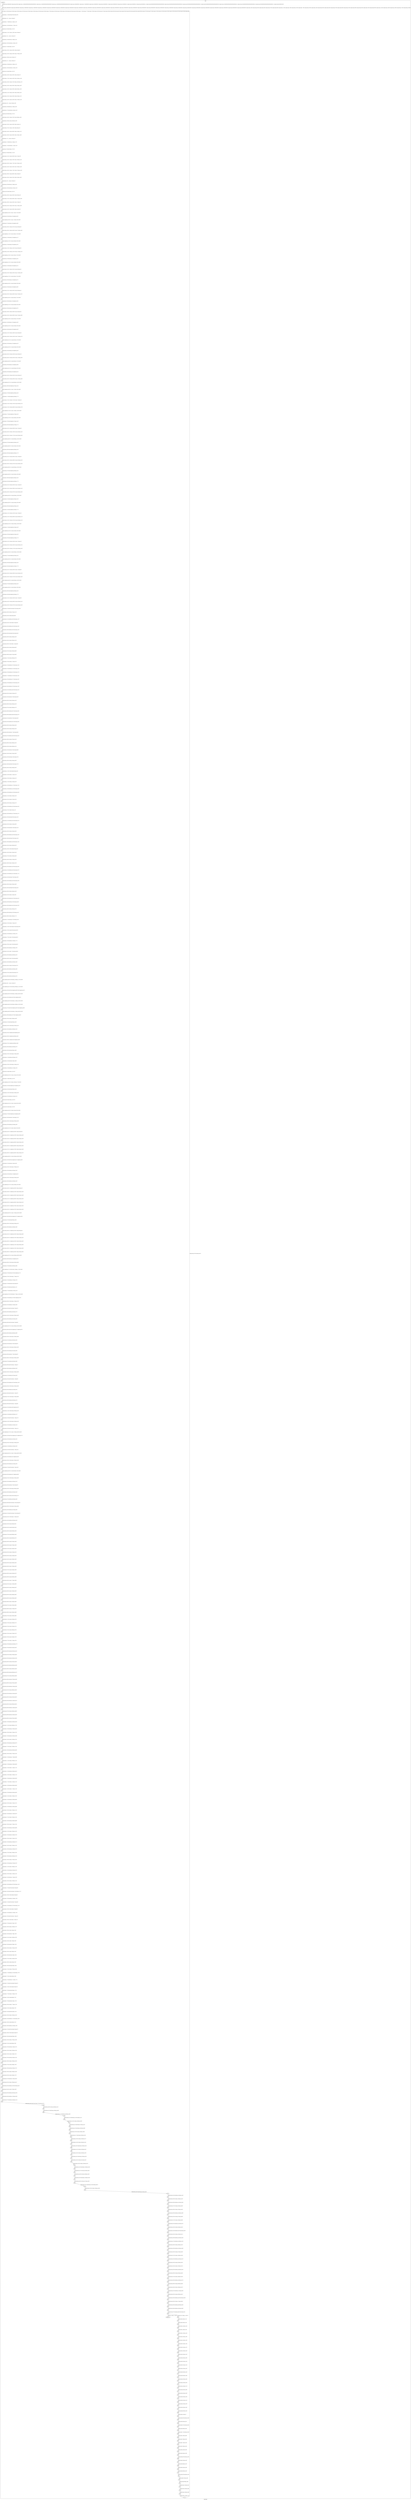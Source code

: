 digraph G {
label="Btor2XCFA";
subgraph cluster_0 {
label="main";
main_init[];
l1[];
l3[];
l4[];
l5[];
l6[];
l7[];
l8[];
l9[];
l10[];
l11[];
l12[];
l13[];
l14[];
l15[];
l16[];
l17[];
l18[];
l19[];
l20[];
l21[];
l22[];
l23[];
l24[];
l25[];
l26[];
l27[];
l28[];
l29[];
l30[];
l31[];
l32[];
l33[];
l34[];
l35[];
l36[];
l37[];
l38[];
l39[];
l40[];
l41[];
l42[];
l43[];
l44[];
l45[];
l46[];
l47[];
l48[];
l49[];
l50[];
l51[];
l52[];
l53[];
l54[];
l55[];
l56[];
l57[];
l58[];
l59[];
l60[];
l61[];
l62[];
l63[];
l64[];
l65[];
l66[];
l67[];
l68[];
l69[];
l70[];
l71[];
l72[];
l73[];
l74[];
l75[];
l76[];
l77[];
l78[];
l79[];
l80[];
l81[];
l82[];
l83[];
l84[];
l85[];
l86[];
l87[];
l88[];
l89[];
l90[];
l91[];
l92[];
l93[];
l94[];
l95[];
l96[];
l97[];
l98[];
l99[];
l100[];
l101[];
l102[];
l103[];
l104[];
l105[];
l106[];
l107[];
l108[];
l109[];
l110[];
l111[];
l112[];
l113[];
l114[];
l115[];
l116[];
l117[];
l118[];
l119[];
l120[];
l121[];
l122[];
l123[];
l124[];
l125[];
l126[];
l127[];
l128[];
l129[];
l130[];
l131[];
l132[];
l133[];
l134[];
l135[];
l136[];
l137[];
l138[];
l139[];
l140[];
l141[];
l142[];
l143[];
l144[];
l145[];
l146[];
l147[];
l148[];
l149[];
l150[];
l151[];
l152[];
l153[];
l154[];
l155[];
l156[];
l157[];
l158[];
l159[];
l160[];
l161[];
l162[];
l163[];
l164[];
l165[];
l166[];
l167[];
l168[];
l169[];
l170[];
l171[];
l172[];
l173[];
l174[];
l175[];
l176[];
l177[];
l178[];
l179[];
l180[];
l181[];
l182[];
l183[];
l184[];
l185[];
l186[];
l187[];
l188[];
l189[];
l190[];
l191[];
l192[];
l193[];
l194[];
l195[];
l196[];
l197[];
l198[];
l199[];
l200[];
l201[];
l202[];
l203[];
l204[];
l205[];
l206[];
l207[];
l208[];
l209[];
l210[];
l211[];
l212[];
l213[];
l214[];
l215[];
l216[];
l217[];
l218[];
l219[];
l220[];
l221[];
l222[];
l223[];
l224[];
l225[];
l226[];
l227[];
l228[];
l229[];
l230[];
l231[];
l232[];
l233[];
l234[];
l235[];
l236[];
l237[];
l238[];
l239[];
l240[];
l241[];
l242[];
l243[];
l244[];
l245[];
l246[];
l247[];
l248[];
l249[];
l250[];
l251[];
l252[];
l253[];
l254[];
l255[];
l256[];
l257[];
l258[];
l259[];
l260[];
l261[];
l262[];
l263[];
l264[];
l265[];
l266[];
l267[];
l268[];
l269[];
l270[];
l271[];
l272[];
l273[];
l274[];
l275[];
l276[];
l277[];
l278[];
l279[];
l280[];
l281[];
l282[];
l283[];
l284[];
l285[];
l286[];
l287[];
l288[];
l289[];
l290[];
l291[];
l292[];
l293[];
l294[];
l295[];
l296[];
l297[];
l298[];
l299[];
l300[];
l301[];
l302[];
l303[];
l304[];
l305[];
l306[];
l307[];
l308[];
l309[];
l310[];
l311[];
l312[];
l313[];
l314[];
l315[];
l316[];
l317[];
l318[];
l319[];
l320[];
l321[];
l322[];
l323[];
l324[];
l325[];
l326[];
l327[];
l328[];
l329[];
l330[];
l331[];
l332[];
l333[];
l334[];
l335[];
l336[];
l337[];
l338[];
l339[];
l340[];
l341[];
l342[];
l343[];
l344[];
l345[];
l346[];
l347[];
l348[];
l349[];
l350[];
l351[];
l352[];
l353[];
l354[];
l355[];
l356[];
l357[];
l358[];
l359[];
l360[];
l361[];
l362[];
l363[];
l364[];
l365[];
l366[];
l367[];
l368[];
l369[];
l370[];
l371[];
l372[];
l373[];
l374[];
l375[];
l376[];
l377[];
l378[];
l379[];
l380[];
l381[];
l382[];
l383[];
l384[];
l385[];
l386[];
l387[];
l388[];
l389[];
l390[];
l391[];
l392[];
l393[];
l394[];
l395[];
l396[];
l397[];
l398[];
l399[];
l400[];
l401[];
l402[];
l403[];
l404[];
l405[];
l406[];
l407[];
l408[];
l409[];
l410[];
l411[];
l412[];
l413[];
l414[];
l415[];
l416[];
l417[];
l418[];
l419[];
l420[];
l421[];
l422[];
l423[];
l424[];
l425[];
l426[];
l427[];
l428[];
l429[];
l430[];
l431[];
l432[];
l433[];
l434[];
l435[];
l436[];
l437[];
l438[];
l439[];
l440[];
l441[];
l442[];
l443[];
l444[];
l445[];
l446[];
l447[];
l448[];
l449[];
l450[];
l451[];
l452[];
l453[];
l454[];
l455[];
l456[];
l457[];
l458[];
l459[];
l460[];
l461[];
l462[];
l463[];
l464[];
l465[];
l466[];
l467[];
l468[];
l469[];
l470[];
l471[];
l472[];
l473[];
l474[];
l475[];
l476[];
l477[];
l478[];
l479[];
l480[];
l481[];
l482[];
l483[];
l484[];
l485[];
l486[];
l487[];
l488[];
l489[];
l490[];
l491[];
l492[];
l493[];
l494[];
l495[];
l496[];
l497[];
l498[];
l499[];
l500[];
l501[];
l502[];
l503[];
l504[];
l505[];
l506[];
l507[];
l508[];
l509[];
l510[];
l511[];
l512[];
l513[];
l514[];
l515[];
l516[];
l517[];
l518[];
l519[];
l520[];
l521[];
l522[];
l523[];
l524[];
l525[];
l526[];
l527[];
l528[];
l529[];
l530[];
l531[];
l532[];
l533[];
l534[];
l535[];
l536[];
l537[];
l538[];
l539[];
l540[];
l541[];
l542[];
l543[];
l544[];
l545[];
l546[];
l547[];
l548[];
l549[];
l550[];
l551[];
l552[];
l553[];
l554[];
l555[];
l556[];
l557[];
l558[];
l559[];
l560[];
l561[];
l562[];
l563[];
l564[];
l565[];
l566[];
l567[];
l568[];
l569[];
l570[];
l571[];
l572[];
l573[];
l574[];
l575[];
l576[];
l577[];
l578[];
l579[];
l580[];
l581[];
l582[];
l583[];
l584[];
l585[];
l586[];
l587[];
l588[];
l589[];
l590[];
l591[];
l592[];
l593[];
l594[];
l595[];
l596[];
l597[];
l598[];
l599[];
l600[];
l601[];
l602[];
l603[];
l604[];
l605[];
l606[];
l607[];
l608[];
l609[];
l610[];
l611[];
l612[];
l613[];
l614[];
l615[];
l616[];
l617[];
l618[];
l619[];
l620[];
l621[];
l622[];
l623[];
l624[];
l625[];
l626[];
l627[];
l628[];
l629[];
l630[];
l631[];
l632[];
l633[];
l634[];
l635[];
l636[];
l637[];
l638[];
l639[];
l640[];
l641[];
l642[];
l643[];
l644[];
l645[];
l646[];
l647[];
l648[];
l649[];
l650[];
l651[];
l652[];
l653[];
l654[];
l655[];
main_error[];
l656[];
l657[];
l658[];
l659[];
l660[];
l661[];
l662[];
l663[];
l664[];
l665[];
l666[];
l667[];
l668[];
l669[];
l670[];
l671[];
l672[];
l673[];
l674[];
l675[];
l676[];
l677[];
l678[];
l679[];
l680[];
l681[];
l682[];
l683[];
l684[];
l685[];
l686[];
l687[];
l688[];
l689[];
l690[];
l691[];
l692[];
l693[];
l694[];
l695[];
l696[];
l697[];
l698[];
l699[];
l700[];
l701[];
l702[];
l703[];
l704[];
l705[];
l706[];
l707[];
main_init -> l1 [label="[(assign const_5 #b00000000),(assign const_60 #b0),(assign const_114 #b00000000000000000000000000000001),(assign const_115 #b000000000000000000000000),(assign const_118 #b00000000000000000000000000001000),(assign const_138 #b00000001),(assign const_172 #b00000000),(assign const_218 #b00000010),(assign const_226 #b00000011),(assign const_234 #b00000100),(assign const_242 #b00000101),(assign const_250 #b00000110),(assign const_258 #b00000111),(assign const_266 #b00000000000000000000000000000000),(assign const_285 #b00000000000000000000000000000010),(assign const_295 #b00000000000000000000000000000011),(assign const_305 #b00000000000000000000000000000100),(assign const_315 #b00000000000000000000000000000101),(assign const_325 #b00000000000000000000000000000110),(assign const_335 #b00000000000000000000000000000111),(assign const_628 #b00001000)] "];
l3 -> l4 [label="[(havoc input_113),(havoc input_123),(havoc input_128),(havoc input_132),(havoc input_133),(havoc input_134),(havoc input_135),(havoc input_136),(havoc input_137),(havoc input_140),(havoc input_145),(havoc input_162),(havoc input_165),(havoc input_166),(havoc input_171),(havoc input_177),(havoc input_179),(havoc input_180),(havoc input_187),(havoc input_188),(havoc input_346),(havoc input_353),(havoc input_362),(havoc input_364),(havoc input_366),(havoc input_368),(havoc input_370),(havoc input_372),(havoc input_412),(havoc input_414),(havoc input_416),(havoc input_424),(havoc input_442),(havoc input_444),(havoc input_446)] "];
l4 -> l5 [label="[(assign binary_111 (bvand state_69 (bvnot state_109)))] "];
l5 -> l6 [label="[(assign binary_116 (++ const_115 state_6))] "];
l6 -> l7 [label="[(assign binary_117 (bvadd const_114 binary_116))] "];
l7 -> l8 [label="[(assign binary_119 (bvsrem binary_117 const_118))] "];
l8 -> l9 [label="[(assign slice_120 (extract binary_119 0 8))] "];
l9 -> l10 [label="[(assign ternary_121 (ite (= input_113 #b1) slice_120 state_6))] "];
l10 -> l11 [label="[(assign binary_124 (++ const_115 state_24))] "];
l11 -> l12 [label="[(assign binary_125 (bvadd const_114 binary_124))] "];
l12 -> l13 [label="[(assign binary_126 (bvsrem binary_125 const_118))] "];
l13 -> l14 [label="[(assign slice_127 (extract binary_126 0 8))] "];
l14 -> l15 [label="[(assign ternary_129 (ite (= input_128 #b1) state_20 state_8))] "];
l15 -> l16 [label="[(assign ternary_130 (ite (= input_123 #b1) slice_127 ternary_129))] "];
l16 -> l17 [label="[(assign binary_139 (bvxor const_138 state_12))] "];
l17 -> l18 [label="[(assign binary_141 (++ const_115 state_14))] "];
l18 -> l19 [label="[(assign binary_142 (bvadd const_114 binary_141))] "];
l19 -> l20 [label="[(assign binary_143 (bvsrem binary_142 const_118))] "];
l20 -> l21 [label="[(assign slice_144 (extract binary_143 0 8))] "];
l21 -> l22 [label="[(assign ternary_146 (ite (= input_145 #b1) state_16 state_10))] "];
l22 -> l23 [label="[(assign ternary_147 (ite (= input_140 #b1) slice_144 ternary_146))] "];
l23 -> l24 [label="[(assign ternary_148 (ite (= input_137 #b1) binary_139 ternary_147))] "];
l24 -> l25 [label="[(assign ternary_149 (ite (= input_136 #b1) state_24 ternary_148))] "];
l25 -> l26 [label="[(assign ternary_150 (ite (= input_135 #b1) state_26 ternary_149))] "];
l26 -> l27 [label="[(assign ternary_151 (ite (= input_134 #b1) state_18 ternary_150))] "];
l27 -> l28 [label="[(assign ternary_152 (ite (= input_133 #b1) state_20 ternary_151))] "];
l28 -> l29 [label="[(assign ternary_153 (ite (= input_132 #b1) slice_127 ternary_152))] "];
l29 -> l30 [label="[(assign binary_155 (++ const_115 binary_139))] "];
l30 -> l31 [label="[(assign binary_156 (bvadd const_114 binary_155))] "];
l31 -> l32 [label="[(assign binary_157 (bvsrem binary_156 const_118))] "];
l32 -> l33 [label="[(assign slice_158 (extract binary_157 0 8))] "];
l33 -> l34 [label="[(assign ternary_159 (ite (= input_137 #b1) slice_158 binary_139))] "];
l34 -> l35 [label="[(assign binary_160 (bvxor const_138 ternary_159))] "];
l35 -> l36 [label="[(assign ternary_163 (ite (= input_162 #b1) state_16 state_14))] "];
l36 -> l37 [label="[(assign ternary_167 (ite (= input_113 #b1) state_6 state_16))] "];
l37 -> l38 [label="[(assign ternary_168 (ite (= input_166 #b1) state_10 ternary_167))] "];
l38 -> l39 [label="[(assign ternary_169 (ite (= input_165 #b1) state_10 ternary_168))] "];
l39 -> l40 [label="[(assign binary_173 (++ const_115 state_18))] "];
l40 -> l41 [label="[(assign binary_174 (bvadd const_114 binary_173))] "];
l41 -> l42 [label="[(assign binary_175 (bvsrem binary_174 const_118))] "];
l42 -> l43 [label="[(assign slice_176 (extract binary_175 0 8))] "];
l43 -> l44 [label="[(assign slice_178 (extract binary_174 0 8))] "];
l44 -> l45 [label="[(assign ternary_181 (ite (= input_180 #b1) slice_127 state_18))] "];
l45 -> l46 [label="[(assign ternary_182 (ite (= input_179 #b1) slice_176 ternary_181))] "];
l46 -> l47 [label="[(assign ternary_183 (ite (= input_177 #b1) slice_178 ternary_182))] "];
l47 -> l48 [label="[(assign ternary_184 (ite (= input_134 #b1) slice_176 ternary_183))] "];
l48 -> l49 [label="[(assign ternary_185 (ite (= input_171 #b1) const_172 ternary_184))] "];
l49 -> l50 [label="[(assign ternary_189 (ite (= input_188 #b1) state_10 state_20))] "];
l50 -> l51 [label="[(assign ternary_190 (ite (= input_187 #b1) state_10 ternary_189))] "];
l51 -> l52 [label="[(assign binary_192 (++ const_115 state_22))] "];
l52 -> l53 [label="[(assign binary_193 (bvadd const_114 binary_192))] "];
l53 -> l54 [label="[(assign binary_194 (bvsrem binary_193 const_118))] "];
l54 -> l55 [label="[(assign slice_195 (extract binary_194 0 8))] "];
l55 -> l56 [label="[(assign ternary_196 (ite (= input_128 #b1) slice_195 state_22))] "];
l56 -> l57 [label="[(assign ternary_197 (ite (= input_136 #b1) const_172 ternary_196))] "];
l57 -> l58 [label="[(assign ternary_199 (ite (= input_128 #b1) slice_127 state_24))] "];
l58 -> l59 [label="[(assign ternary_200 (ite (= input_123 #b1) slice_127 ternary_199))] "];
l59 -> l60 [label="[(assign ternary_202 (ite (= input_136 #b1) state_24 state_26))] "];
l60 -> l61 [label="[(assign comparison_204 (ite (= const_172 slice_127) #b1 #b0))] "];
l61 -> l62 [label="[(assign binary_205 (bvand input_123 comparison_204))] "];
l62 -> l63 [label="[(assign comparison_206 (ite (= const_172 state_20) #b1 #b0))] "];
l63 -> l64 [label="[(assign binary_207 (bvand input_180 comparison_206))] "];
l64 -> l65 [label="[(assign ternary_208 (ite (= binary_207 #b1) const_138 state_28))] "];
l65 -> l66 [label="[(assign ternary_209 (ite (= binary_205 #b1) const_172 ternary_208))] "];
l66 -> l67 [label="[(assign comparison_211 (ite (= const_138 slice_127) #b1 #b0))] "];
l67 -> l68 [label="[(assign binary_212 (bvand input_123 comparison_211))] "];
l68 -> l69 [label="[(assign comparison_213 (ite (= const_138 state_20) #b1 #b0))] "];
l69 -> l70 [label="[(assign binary_214 (bvand input_180 comparison_213))] "];
l70 -> l71 [label="[(assign ternary_215 (ite (= binary_214 #b1) const_138 state_30))] "];
l71 -> l72 [label="[(assign ternary_216 (ite (= binary_212 #b1) const_172 ternary_215))] "];
l72 -> l73 [label="[(assign comparison_219 (ite (= const_218 slice_127) #b1 #b0))] "];
l73 -> l74 [label="[(assign binary_220 (bvand input_123 comparison_219))] "];
l74 -> l75 [label="[(assign comparison_221 (ite (= const_218 state_20) #b1 #b0))] "];
l75 -> l76 [label="[(assign binary_222 (bvand input_180 comparison_221))] "];
l76 -> l77 [label="[(assign ternary_223 (ite (= binary_222 #b1) const_138 state_32))] "];
l77 -> l78 [label="[(assign ternary_224 (ite (= binary_220 #b1) const_172 ternary_223))] "];
l78 -> l79 [label="[(assign comparison_227 (ite (= const_226 slice_127) #b1 #b0))] "];
l79 -> l80 [label="[(assign binary_228 (bvand input_123 comparison_227))] "];
l80 -> l81 [label="[(assign comparison_229 (ite (= const_226 state_20) #b1 #b0))] "];
l81 -> l82 [label="[(assign binary_230 (bvand input_180 comparison_229))] "];
l82 -> l83 [label="[(assign ternary_231 (ite (= binary_230 #b1) const_138 state_34))] "];
l83 -> l84 [label="[(assign ternary_232 (ite (= binary_228 #b1) const_172 ternary_231))] "];
l84 -> l85 [label="[(assign comparison_235 (ite (= const_234 slice_127) #b1 #b0))] "];
l85 -> l86 [label="[(assign binary_236 (bvand input_123 comparison_235))] "];
l86 -> l87 [label="[(assign comparison_237 (ite (= const_234 state_20) #b1 #b0))] "];
l87 -> l88 [label="[(assign binary_238 (bvand input_180 comparison_237))] "];
l88 -> l89 [label="[(assign ternary_239 (ite (= binary_238 #b1) const_138 state_36))] "];
l89 -> l90 [label="[(assign ternary_240 (ite (= binary_236 #b1) const_172 ternary_239))] "];
l90 -> l91 [label="[(assign comparison_243 (ite (= const_242 slice_127) #b1 #b0))] "];
l91 -> l92 [label="[(assign binary_244 (bvand input_123 comparison_243))] "];
l92 -> l93 [label="[(assign comparison_245 (ite (= const_242 state_20) #b1 #b0))] "];
l93 -> l94 [label="[(assign binary_246 (bvand input_180 comparison_245))] "];
l94 -> l95 [label="[(assign ternary_247 (ite (= binary_246 #b1) const_138 state_38))] "];
l95 -> l96 [label="[(assign ternary_248 (ite (= binary_244 #b1) const_172 ternary_247))] "];
l96 -> l97 [label="[(assign comparison_251 (ite (= const_250 slice_127) #b1 #b0))] "];
l97 -> l98 [label="[(assign binary_252 (bvand input_123 comparison_251))] "];
l98 -> l99 [label="[(assign comparison_253 (ite (= const_250 state_20) #b1 #b0))] "];
l99 -> l100 [label="[(assign binary_254 (bvand input_180 comparison_253))] "];
l100 -> l101 [label="[(assign ternary_255 (ite (= binary_254 #b1) const_138 state_40))] "];
l101 -> l102 [label="[(assign ternary_256 (ite (= binary_252 #b1) const_172 ternary_255))] "];
l102 -> l103 [label="[(assign comparison_259 (ite (= const_258 slice_127) #b1 #b0))] "];
l103 -> l104 [label="[(assign binary_260 (bvand input_123 comparison_259))] "];
l104 -> l105 [label="[(assign comparison_261 (ite (= const_258 state_20) #b1 #b0))] "];
l105 -> l106 [label="[(assign binary_262 (bvand input_180 comparison_261))] "];
l106 -> l107 [label="[(assign ternary_263 (ite (= binary_262 #b1) const_138 state_42))] "];
l107 -> l108 [label="[(assign ternary_264 (ite (= binary_260 #b1) const_172 ternary_263))] "];
l108 -> l109 [label="[(assign comparison_267 (ite (= const_266 binary_126) #b1 #b0))] "];
l109 -> l110 [label="[(assign binary_268 (bvand comparison_267 input_132))] "];
l110 -> l111 [label="[(assign comparison_269 (ite (= const_172 state_18) #b1 #b0))] "];
l111 -> l112 [label="[(assign binary_270 (bvand comparison_269 input_134))] "];
l112 -> l113 [label="[(assign binary_271 (bvand comparison_269 input_177))] "];
l113 -> l114 [label="[(assign ternary_272 (ite (= binary_271 #b1) const_172 state_44))] "];
l114 -> l115 [label="[(assign ternary_273 (ite (= binary_270 #b1) const_138 ternary_272))] "];
l115 -> l116 [label="[(assign ternary_274 (ite (= binary_268 #b1) const_138 ternary_273))] "];
l116 -> l117 [label="[(assign comparison_276 (ite (= const_114 binary_126) #b1 #b0))] "];
l117 -> l118 [label="[(assign binary_277 (bvand comparison_276 input_132))] "];
l118 -> l119 [label="[(assign comparison_278 (ite (= const_138 state_18) #b1 #b0))] "];
l119 -> l120 [label="[(assign binary_279 (bvand comparison_278 input_134))] "];
l120 -> l121 [label="[(assign binary_280 (bvand comparison_278 input_177))] "];
l121 -> l122 [label="[(assign ternary_281 (ite (= binary_280 #b1) const_172 state_46))] "];
l122 -> l123 [label="[(assign ternary_282 (ite (= binary_279 #b1) const_138 ternary_281))] "];
l123 -> l124 [label="[(assign ternary_283 (ite (= binary_277 #b1) const_138 ternary_282))] "];
l124 -> l125 [label="[(assign comparison_286 (ite (= const_285 binary_126) #b1 #b0))] "];
l125 -> l126 [label="[(assign binary_287 (bvand comparison_286 input_132))] "];
l126 -> l127 [label="[(assign comparison_288 (ite (= const_218 state_18) #b1 #b0))] "];
l127 -> l128 [label="[(assign binary_289 (bvand comparison_288 input_134))] "];
l128 -> l129 [label="[(assign binary_290 (bvand comparison_288 input_177))] "];
l129 -> l130 [label="[(assign ternary_291 (ite (= binary_290 #b1) const_172 state_48))] "];
l130 -> l131 [label="[(assign ternary_292 (ite (= binary_289 #b1) const_138 ternary_291))] "];
l131 -> l132 [label="[(assign ternary_293 (ite (= binary_287 #b1) const_138 ternary_292))] "];
l132 -> l133 [label="[(assign comparison_296 (ite (= const_295 binary_126) #b1 #b0))] "];
l133 -> l134 [label="[(assign binary_297 (bvand comparison_296 input_132))] "];
l134 -> l135 [label="[(assign comparison_298 (ite (= const_226 state_18) #b1 #b0))] "];
l135 -> l136 [label="[(assign binary_299 (bvand comparison_298 input_134))] "];
l136 -> l137 [label="[(assign binary_300 (bvand comparison_298 input_177))] "];
l137 -> l138 [label="[(assign ternary_301 (ite (= binary_300 #b1) const_172 state_50))] "];
l138 -> l139 [label="[(assign ternary_302 (ite (= binary_299 #b1) const_138 ternary_301))] "];
l139 -> l140 [label="[(assign ternary_303 (ite (= binary_297 #b1) const_138 ternary_302))] "];
l140 -> l141 [label="[(assign comparison_306 (ite (= const_305 binary_126) #b1 #b0))] "];
l141 -> l142 [label="[(assign binary_307 (bvand comparison_306 input_132))] "];
l142 -> l143 [label="[(assign comparison_308 (ite (= const_234 state_18) #b1 #b0))] "];
l143 -> l144 [label="[(assign binary_309 (bvand comparison_308 input_134))] "];
l144 -> l145 [label="[(assign binary_310 (bvand comparison_308 input_177))] "];
l145 -> l146 [label="[(assign ternary_311 (ite (= binary_310 #b1) const_172 state_52))] "];
l146 -> l147 [label="[(assign ternary_312 (ite (= binary_309 #b1) const_138 ternary_311))] "];
l147 -> l148 [label="[(assign ternary_313 (ite (= binary_307 #b1) const_138 ternary_312))] "];
l148 -> l149 [label="[(assign comparison_316 (ite (= const_315 binary_126) #b1 #b0))] "];
l149 -> l150 [label="[(assign binary_317 (bvand comparison_316 input_132))] "];
l150 -> l151 [label="[(assign comparison_318 (ite (= const_242 state_18) #b1 #b0))] "];
l151 -> l152 [label="[(assign binary_319 (bvand comparison_318 input_134))] "];
l152 -> l153 [label="[(assign binary_320 (bvand comparison_318 input_177))] "];
l153 -> l154 [label="[(assign ternary_321 (ite (= binary_320 #b1) const_172 state_54))] "];
l154 -> l155 [label="[(assign ternary_322 (ite (= binary_319 #b1) const_138 ternary_321))] "];
l155 -> l156 [label="[(assign ternary_323 (ite (= binary_317 #b1) const_138 ternary_322))] "];
l156 -> l157 [label="[(assign comparison_326 (ite (= const_325 binary_126) #b1 #b0))] "];
l157 -> l158 [label="[(assign binary_327 (bvand comparison_326 input_132))] "];
l158 -> l159 [label="[(assign comparison_328 (ite (= const_250 state_18) #b1 #b0))] "];
l159 -> l160 [label="[(assign binary_329 (bvand comparison_328 input_134))] "];
l160 -> l161 [label="[(assign binary_330 (bvand comparison_328 input_177))] "];
l161 -> l162 [label="[(assign ternary_331 (ite (= binary_330 #b1) const_172 state_56))] "];
l162 -> l163 [label="[(assign ternary_332 (ite (= binary_329 #b1) const_138 ternary_331))] "];
l163 -> l164 [label="[(assign ternary_333 (ite (= binary_327 #b1) const_138 ternary_332))] "];
l164 -> l165 [label="[(assign comparison_336 (ite (= const_335 binary_126) #b1 #b0))] "];
l165 -> l166 [label="[(assign binary_337 (bvand comparison_336 input_132))] "];
l166 -> l167 [label="[(assign comparison_338 (ite (= const_258 state_18) #b1 #b0))] "];
l167 -> l168 [label="[(assign binary_339 (bvand comparison_338 input_134))] "];
l168 -> l169 [label="[(assign binary_340 (bvand comparison_338 input_177))] "];
l169 -> l170 [label="[(assign ternary_341 (ite (= binary_340 #b1) const_172 state_58))] "];
l170 -> l171 [label="[(assign ternary_342 (ite (= binary_339 #b1) const_138 ternary_341))] "];
l171 -> l172 [label="[(assign ternary_343 (ite (= binary_337 #b1) const_138 ternary_342))] "];
l172 -> l173 [label="[(assign binary_347 (bvand (bvnot state_63) (bvnot input_346)))] "];
l173 -> l174 [label="[(assign binary_348 (bvor binary_347 input_113))] "];
l174 -> l175 [label="[(assign binary_350 (bvor state_65 input_346))] "];
l175 -> l176 [label="[(assign binary_351 (bvand binary_350 (bvnot input_113)))] "];
l176 -> l177 [label="[(assign binary_354 (bvor (bvnot state_67) input_353))] "];
l177 -> l178 [label="[(assign binary_355 (bvand binary_354 (bvnot input_128)))] "];
l178 -> l179 [label="[(assign binary_356 (bvand binary_355 (bvnot input_123)))] "];
l179 -> l180 [label="[(assign binary_358 (bvand state_69 (bvnot input_353)))] "];
l180 -> l181 [label="[(assign binary_359 (bvor binary_358 input_128))] "];
l181 -> l182 [label="[(assign binary_360 (bvor binary_359 input_123))] "];
l182 -> l183 [label="[(assign binary_363 (bvor (bvnot state_71) input_362))] "];
l183 -> l184 [label="[(assign binary_365 (bvor binary_363 input_364))] "];
l184 -> l185 [label="[(assign binary_367 (bvor binary_365 input_366))] "];
l185 -> l186 [label="[(assign binary_369 (bvor binary_367 input_368))] "];
l186 -> l187 [label="[(assign binary_371 (bvor binary_369 input_370))] "];
l187 -> l188 [label="[(assign binary_373 (bvor binary_371 input_372))] "];
l188 -> l189 [label="[(assign binary_374 (bvand binary_373 (bvnot input_145)))] "];
l189 -> l190 [label="[(assign binary_375 (bvand binary_374 (bvnot input_140)))] "];
l190 -> l191 [label="[(assign binary_376 (bvand binary_375 (bvnot input_137)))] "];
l191 -> l192 [label="[(assign binary_377 (bvand binary_376 (bvnot input_136)))] "];
l192 -> l193 [label="[(assign binary_378 (bvand binary_377 (bvnot input_135)))] "];
l193 -> l194 [label="[(assign binary_379 (bvand binary_378 (bvnot input_134)))] "];
l194 -> l195 [label="[(assign binary_380 (bvand binary_379 (bvnot input_133)))] "];
l195 -> l196 [label="[(assign binary_381 (bvand binary_380 (bvnot input_132)))] "];
l196 -> l197 [label="[(assign binary_382 (bvor binary_381 input_187))] "];
l197 -> l198 [label="[(assign binary_384 (bvand state_73 (bvnot input_362)))] "];
l198 -> l199 [label="[(assign binary_385 (bvor binary_384 input_145))] "];
l199 -> l200 [label="[(assign binary_386 (bvor binary_385 input_140))] "];
l200 -> l201 [label="[(assign binary_387 (bvor binary_386 input_137))] "];
l201 -> l202 [label="[(assign binary_388 (bvand binary_387 (bvnot input_188)))] "];
l202 -> l203 [label="[(assign binary_389 (bvand binary_388 (bvnot input_187)))] "];
l203 -> l204 [label="[(assign binary_391 (bvand state_75 (bvnot input_364)))] "];
l204 -> l205 [label="[(assign binary_392 (bvand binary_391 (bvnot input_166)))] "];
l205 -> l206 [label="[(assign binary_393 (bvor binary_392 input_136))] "];
l206 -> l207 [label="[(assign binary_394 (bvor binary_393 input_135))] "];
l207 -> l208 [label="[(assign binary_396 (bvand state_77 (bvnot input_366)))] "];
l208 -> l209 [label="[(assign binary_397 (bvand binary_396 (bvnot input_165)))] "];
l209 -> l210 [label="[(assign binary_398 (bvor binary_397 input_134))] "];
l210 -> l211 [label="[(assign binary_399 (bvor binary_398 input_133))] "];
l211 -> l212 [label="[(assign binary_400 (bvor binary_399 input_132))] "];
l212 -> l213 [label="[(assign binary_402 (bvand state_79 (bvnot input_368)))] "];
l213 -> l214 [label="[(assign binary_403 (bvor binary_402 input_188))] "];
l214 -> l215 [label="[(assign binary_405 (bvand state_81 (bvnot input_370)))] "];
l215 -> l216 [label="[(assign binary_406 (bvor binary_405 input_166))] "];
l216 -> l217 [label="[(assign binary_408 (bvand state_83 (bvnot input_372)))] "];
l217 -> l218 [label="[(assign binary_409 (bvor binary_408 input_165))] "];
l218 -> l219 [label="[(assign binary_411 (bvor (bvnot state_85) input_162))] "];
l219 -> l220 [label="[(assign binary_413 (bvor binary_411 input_412))] "];
l220 -> l221 [label="[(assign binary_415 (bvor binary_413 input_414))] "];
l221 -> l222 [label="[(assign binary_417 (bvor binary_415 input_416))] "];
l222 -> l223 [label="[(assign binary_418 (bvand binary_417 (bvnot input_113)))] "];
l223 -> l224 [label="[(assign binary_419 (bvand binary_418 (bvnot input_166)))] "];
l224 -> l225 [label="[(assign binary_420 (bvand binary_419 (bvnot input_165)))] "];
l225 -> l226 [label="[(assign binary_421 (bvor binary_420 input_145))] "];
l226 -> l227 [label="[(assign binary_422 (bvor binary_421 input_140))] "];
l227 -> l228 [label="[(assign binary_423 (bvor binary_422 input_137))] "];
l228 -> l229 [label="[(assign binary_425 (bvand binary_423 (bvnot input_424)))] "];
l229 -> l230 [label="[(assign binary_427 (bvor state_87 input_113))] "];
l230 -> l231 [label="[(assign binary_428 (bvand binary_427 (bvnot input_137)))] "];
l231 -> l232 [label="[(assign binary_430 (bvand state_89 (bvnot input_162)))] "];
l232 -> l233 [label="[(assign binary_431 (bvand binary_430 (bvnot input_412)))] "];
l233 -> l234 [label="[(assign binary_432 (bvor binary_431 input_166))] "];
l234 -> l235 [label="[(assign binary_434 (bvand state_91 (bvnot input_414)))] "];
l235 -> l236 [label="[(assign binary_435 (bvor binary_434 input_165))] "];
l236 -> l237 [label="[(assign binary_436 (bvand binary_435 (bvnot input_145)))] "];
l237 -> l238 [label="[(assign binary_438 (bvand state_93 (bvnot input_416)))] "];
l238 -> l239 [label="[(assign binary_439 (bvand binary_438 (bvnot input_140)))] "];
l239 -> l240 [label="[(assign binary_440 (bvor binary_439 input_424))] "];
l240 -> l241 [label="[(assign binary_443 (bvor (bvnot state_95) input_442))] "];
l241 -> l242 [label="[(assign binary_445 (bvor binary_443 input_444))] "];
l242 -> l243 [label="[(assign binary_447 (bvor binary_445 input_446))] "];
l243 -> l244 [label="[(assign binary_448 (bvor binary_447 input_135))] "];
l244 -> l245 [label="[(assign binary_449 (bvor binary_448 input_133))] "];
l245 -> l246 [label="[(assign binary_450 (bvand binary_449 (bvnot input_188)))] "];
l246 -> l247 [label="[(assign binary_451 (bvand binary_450 (bvnot input_187)))] "];
l247 -> l248 [label="[(assign binary_452 (bvand binary_451 (bvnot input_171)))] "];
l248 -> l249 [label="[(assign binary_454 (bvand state_97 (bvnot input_180)))] "];
l249 -> l250 [label="[(assign binary_455 (bvand binary_454 (bvnot input_128)))] "];
l250 -> l251 [label="[(assign binary_456 (bvor binary_455 input_188))] "];
l251 -> l252 [label="[(assign binary_458 (bvand state_99 (bvnot input_444)))] "];
l252 -> l253 [label="[(assign binary_459 (bvor binary_458 input_128))] "];
l253 -> l254 [label="[(assign binary_461 (bvor state_101 input_180))] "];
l254 -> l255 [label="[(assign binary_462 (bvand binary_461 (bvnot input_442)))] "];
l255 -> l256 [label="[(assign binary_464 (bvand state_103 (bvnot input_446)))] "];
l256 -> l257 [label="[(assign binary_465 (bvand binary_464 (bvnot input_133)))] "];
l257 -> l258 [label="[(assign binary_466 (bvor binary_465 input_187))] "];
l258 -> l259 [label="[(assign binary_468 (bvand state_105 (bvnot input_132)))] "];
l259 -> l260 [label="[(assign binary_469 (bvor binary_468 input_171))] "];
l260 -> l261 [label="[(assign binary_471 (bvand state_107 (bvnot input_135)))] "];
l261 -> l262 [label="[(assign binary_472 (bvor binary_471 input_132))] "];
l262 -> l263 [label="[(assign binary_474 (bvor (bvnot state_63) (bvnot input_346)))] "];
l263 -> l264 [label="[(assign binary_475 (bvor state_69 (bvnot input_353)))] "];
l264 -> l265 [label="[(assign binary_476 (bvand binary_474 binary_475))] "];
l265 -> l266 [label="[(assign binary_477 (bvor state_73 (bvnot input_362)))] "];
l266 -> l267 [label="[(assign binary_478 (bvand binary_476 binary_477))] "];
l267 -> l268 [label="[(assign binary_479 (bvor state_75 (bvnot input_364)))] "];
l268 -> l269 [label="[(assign binary_480 (bvand binary_478 binary_479))] "];
l269 -> l270 [label="[(assign binary_481 (bvor state_77 (bvnot input_366)))] "];
l270 -> l271 [label="[(assign binary_482 (bvand binary_480 binary_481))] "];
l271 -> l272 [label="[(assign binary_483 (bvor state_79 (bvnot input_368)))] "];
l272 -> l273 [label="[(assign binary_484 (bvand binary_482 binary_483))] "];
l273 -> l274 [label="[(assign binary_485 (bvor state_81 (bvnot input_370)))] "];
l274 -> l275 [label="[(assign binary_486 (bvand binary_484 binary_485))] "];
l275 -> l276 [label="[(assign binary_487 (bvor state_83 (bvnot input_372)))] "];
l276 -> l277 [label="[(assign binary_488 (bvand binary_486 binary_487))] "];
l277 -> l278 [label="[(assign comparison_489 (ite (bvule binary_155 binary_141) #b1 #b0))] "];
l278 -> l279 [label="[(assign binary_490 (++ const_115 state_16))] "];
l279 -> l280 [label="[(assign comparison_491 (ite (bvule binary_490 binary_141) #b1 #b0))] "];
l280 -> l281 [label="[(assign binary_492 (bvand (bvnot comparison_489) (bvnot comparison_491)))] "];
l281 -> l282 [label="[(assign comparison_493 (ite (bvule binary_155 binary_490) #b1 #b0))] "];
l282 -> l283 [label="[(assign binary_494 (bvand binary_492 (bvnot comparison_493)))] "];
l283 -> l284 [label="[(assign comparison_495 (ite (bvule binary_141 binary_155) #b1 #b0))] "];
l284 -> l285 [label="[(assign comparison_496 (ite (bvule binary_490 binary_155) #b1 #b0))] "];
l285 -> l286 [label="[(assign binary_497 (bvand (bvnot comparison_495) (bvnot comparison_496)))] "];
l286 -> l287 [label="[(assign comparison_498 (ite (bvule binary_141 binary_490) #b1 #b0))] "];
l287 -> l288 [label="[(assign binary_499 (bvand binary_497 (bvnot comparison_498)))] "];
l288 -> l289 [label="[(assign binary_500 (bvor binary_494 binary_499))] "];
l289 -> l290 [label="[(assign binary_501 (bvand state_89 binary_500))] "];
l290 -> l291 [label="[(assign binary_502 (bvor (bvnot input_162) binary_501))] "];
l291 -> l292 [label="[(assign binary_503 (bvand binary_488 binary_502))] "];
l292 -> l293 [label="[(assign binary_504 (bvor comparison_489 comparison_491))] "];
l293 -> l294 [label="[(assign binary_505 (bvor comparison_493 binary_504))] "];
l294 -> l295 [label="[(assign binary_506 (bvor comparison_495 comparison_496))] "];
l295 -> l296 [label="[(assign binary_507 (bvor comparison_498 binary_506))] "];
l296 -> l297 [label="[(assign binary_508 (bvand binary_505 binary_507))] "];
l297 -> l298 [label="[(assign binary_509 (bvand state_89 binary_508))] "];
l298 -> l299 [label="[(assign binary_510 (bvor (bvnot input_412) binary_509))] "];
l299 -> l300 [label="[(assign binary_511 (bvand binary_503 binary_510))] "];
l300 -> l301 [label="[(assign binary_512 (bvand state_91 binary_508))] "];
l301 -> l302 [label="[(assign binary_513 (bvor (bvnot input_414) binary_512))] "];
l302 -> l303 [label="[(assign binary_514 (bvand binary_511 binary_513))] "];
l303 -> l304 [label="[(assign slice_515 (extract binary_143 8 32))] "];
l304 -> l305 [label="[(assign comparison_516 (ite (= const_115 slice_515) #b1 #b0))] "];
l305 -> l306 [label="[(assign slice_517 (extract binary_143 0 8))] "];
l306 -> l307 [label="[(assign comparison_518 (ite (= binary_139 slice_517) #b1 #b0))] "];
l307 -> l308 [label="[(assign binary_519 (bvand comparison_516 comparison_518))] "];
l308 -> l309 [label="[(assign binary_520 (bvand state_93 binary_519))] "];
l309 -> l310 [label="[(assign binary_521 (bvor (bvnot input_416) binary_520))] "];
l310 -> l311 [label="[(assign binary_522 (bvand binary_514 binary_521))] "];
l311 -> l312 [label="[(assign slice_523 (extract binary_126 8 32))] "];
l312 -> l313 [label="[(assign comparison_524 (ite (= const_115 slice_523) #b1 #b0))] "];
l313 -> l314 [label="[(assign slice_525 (extract binary_126 0 8))] "];
l314 -> l315 [label="[(assign comparison_526 (ite (= state_20 slice_525) #b1 #b0))] "];
l315 -> l316 [label="[(assign binary_527 (bvand comparison_524 comparison_526))] "];
l316 -> l317 [label="[(assign binary_528 (bvand state_97 (bvnot binary_527)))] "];
l317 -> l318 [label="[(assign binary_529 (bvor (bvnot input_180) binary_528))] "];
l318 -> l319 [label="[(assign binary_530 (bvand binary_522 binary_529))] "];
l319 -> l320 [label="[(assign comparison_531 (ite (= state_18 state_20) #b1 #b0))] "];
l320 -> l321 [label="[(assign ternary_532 (ite (= comparison_328 #b1) state_56 state_58))] "];
l321 -> l322 [label="[(assign ternary_533 (ite (= comparison_318 #b1) state_54 ternary_532))] "];
l322 -> l323 [label="[(assign ternary_534 (ite (= comparison_308 #b1) state_52 ternary_533))] "];
l323 -> l324 [label="[(assign ternary_535 (ite (= comparison_298 #b1) state_50 ternary_534))] "];
l324 -> l325 [label="[(assign ternary_536 (ite (= comparison_288 #b1) state_48 ternary_535))] "];
l325 -> l326 [label="[(assign ternary_537 (ite (= comparison_278 #b1) state_46 ternary_536))] "];
l326 -> l327 [label="[(assign ternary_538 (ite (= comparison_269 #b1) state_44 ternary_537))] "];
l327 -> l328 [label="[(assign comparison_539 (ite (= const_138 ternary_538) #b1 #b0))] "];
l328 -> l329 [label="[(assign binary_540 (bvand (bvnot comparison_531) comparison_539))] "];
l329 -> l330 [label="[(assign binary_541 (bvand state_101 binary_540))] "];
l330 -> l331 [label="[(assign binary_542 (bvor (bvnot input_179) binary_541))] "];
l331 -> l332 [label="[(assign binary_543 (bvand binary_530 binary_542))] "];
l332 -> l333 [label="[(assign binary_544 (bvand state_101 comparison_531))] "];
l333 -> l334 [label="[(assign binary_545 (bvor (bvnot input_442) binary_544))] "];
l334 -> l335 [label="[(assign binary_546 (bvand binary_543 binary_545))] "];
l335 -> l336 [label="[(assign comparison_547 (ite (= const_218 state_22) #b1 #b0))] "];
l336 -> l337 [label="[(assign ternary_548 (ite (= comparison_326 #b1) state_40 state_42))] "];
l337 -> l338 [label="[(assign ternary_549 (ite (= comparison_316 #b1) state_38 ternary_548))] "];
l338 -> l339 [label="[(assign ternary_550 (ite (= comparison_306 #b1) state_36 ternary_549))] "];
l339 -> l340 [label="[(assign ternary_551 (ite (= comparison_296 #b1) state_34 ternary_550))] "];
l340 -> l341 [label="[(assign ternary_552 (ite (= comparison_286 #b1) state_32 ternary_551))] "];
l341 -> l342 [label="[(assign ternary_553 (ite (= comparison_276 #b1) state_30 ternary_552))] "];
l342 -> l343 [label="[(assign ternary_554 (ite (= comparison_267 #b1) state_28 ternary_553))] "];
l343 -> l344 [label="[(assign comparison_555 (ite (= const_172 ternary_554) #b1 #b0))] "];
l344 -> l345 [label="[(assign binary_556 (bvand (bvnot comparison_547) comparison_555))] "];
l345 -> l346 [label="[(assign binary_557 (bvand state_99 binary_556))] "];
l346 -> l347 [label="[(assign binary_558 (bvor (bvnot input_444) binary_557))] "];
l347 -> l348 [label="[(assign binary_559 (bvand binary_546 binary_558))] "];
l348 -> l349 [label="[(assign ternary_560 (ite (= comparison_253 #b1) state_56 state_58))] "];
l349 -> l350 [label="[(assign ternary_561 (ite (= comparison_245 #b1) state_54 ternary_560))] "];
l350 -> l351 [label="[(assign ternary_562 (ite (= comparison_237 #b1) state_52 ternary_561))] "];
l351 -> l352 [label="[(assign ternary_563 (ite (= comparison_229 #b1) state_50 ternary_562))] "];
l352 -> l353 [label="[(assign ternary_564 (ite (= comparison_221 #b1) state_48 ternary_563))] "];
l353 -> l354 [label="[(assign ternary_565 (ite (= comparison_213 #b1) state_46 ternary_564))] "];
l354 -> l355 [label="[(assign ternary_566 (ite (= comparison_206 #b1) state_44 ternary_565))] "];
l355 -> l356 [label="[(assign comparison_567 (ite (= const_138 ternary_566) #b1 #b0))] "];
l356 -> l357 [label="[(assign binary_568 (bvand state_103 comparison_567))] "];
l357 -> l358 [label="[(assign binary_569 (bvor (bvnot input_446) binary_568))] "];
l358 -> l359 [label="[(assign binary_570 (bvand binary_559 binary_569))] "];
l359 -> l360 [label="[(assign comparison_571 (ite (bvule const_118 binary_173) #b1 #b0))] "];
l360 -> l361 [label="[(assign binary_572 (bvand state_105 (bvnot comparison_571)))] "];
l361 -> l362 [label="[(assign binary_573 (bvor (bvnot input_177) binary_572))] "];
l362 -> l363 [label="[(assign binary_574 (bvand binary_570 binary_573))] "];
l363 -> l364 [label="[(assign binary_575 (bvand state_65 (bvnot state_85)))] "];
l364 -> l365 [label="[(assign binary_576 (bvadd const_305 binary_141))] "];
l365 -> l366 [label="[(assign binary_577 (bvsrem binary_576 const_118))] "];
l366 -> l367 [label="[(assign comparison_578 (ite (bvule binary_577 binary_155) #b1 #b0))] "];
l367 -> l368 [label="[(assign binary_579 (bvand binary_575 (bvnot comparison_578)))] "];
l368 -> l369 [label="[(assign binary_580 (bvor (bvnot input_113) binary_579))] "];
l369 -> l370 [label="[(assign binary_581 (bvand binary_574 binary_580))] "];
l370 -> l371 [label="[(assign binary_582 (bvand (bvnot state_67) state_97))] "];
l371 -> l372 [label="[(assign binary_583 (bvand binary_582 binary_527))] "];
l372 -> l373 [label="[(assign binary_584 (bvor (bvnot input_128) binary_583))] "];
l373 -> l374 [label="[(assign binary_585 (bvand binary_581 binary_584))] "];
l374 -> l375 [label="[(assign binary_586 (bvand (bvnot state_67) state_99))] "];
l375 -> l376 [label="[(assign comparison_587 (ite (= const_138 ternary_554) #b1 #b0))] "];
l376 -> l377 [label="[(assign binary_588 (bvand (bvnot comparison_547) comparison_587))] "];
l377 -> l378 [label="[(assign binary_589 (bvand binary_586 binary_588))] "];
l378 -> l379 [label="[(assign binary_590 (bvor (bvnot input_123) binary_589))] "];
l379 -> l380 [label="[(assign binary_591 (bvand binary_585 binary_590))] "];
l380 -> l381 [label="[(assign binary_592 (bvand state_75 (bvnot state_85)))] "];
l381 -> l382 [label="[(assign binary_593 (bvor (bvnot input_166) binary_592))] "];
l382 -> l383 [label="[(assign binary_594 (bvand binary_591 binary_593))] "];
l383 -> l384 [label="[(assign binary_595 (bvand state_77 (bvnot state_85)))] "];
l384 -> l385 [label="[(assign binary_596 (bvor (bvnot input_165) binary_595))] "];
l385 -> l386 [label="[(assign binary_597 (bvand binary_594 binary_596))] "];
l386 -> l387 [label="[(assign binary_598 (bvand (bvnot state_71) state_91))] "];
l387 -> l388 [label="[(assign binary_599 (bvand binary_598 binary_500))] "];
l388 -> l389 [label="[(assign binary_600 (bvor (bvnot input_145) binary_599))] "];
l389 -> l390 [label="[(assign binary_601 (bvand binary_597 binary_600))] "];
l390 -> l391 [label="[(assign binary_602 (bvand (bvnot state_71) state_93))] "];
l391 -> l392 [label="[(assign binary_603 (bvand binary_602 (bvnot binary_519)))] "];
l392 -> l393 [label="[(assign binary_604 (bvor (bvnot input_140) binary_603))] "];
l393 -> l394 [label="[(assign binary_605 (bvand binary_601 binary_604))] "];
l394 -> l395 [label="[(assign binary_606 (bvand (bvnot state_71) state_87))] "];
l395 -> l396 [label="[(assign binary_607 (bvor (bvnot input_137) binary_606))] "];
l396 -> l397 [label="[(assign binary_608 (bvand binary_605 binary_607))] "];
l397 -> l398 [label="[(assign binary_609 (bvand (bvnot state_71) state_99))] "];
l398 -> l399 [label="[(assign binary_610 (bvand binary_609 comparison_547))] "];
l399 -> l400 [label="[(assign binary_611 (bvor (bvnot input_136) binary_610))] "];
l400 -> l401 [label="[(assign binary_612 (bvand binary_608 binary_611))] "];
l401 -> l402 [label="[(assign binary_613 (bvand (bvnot state_71) state_107))] "];
l402 -> l403 [label="[(assign binary_614 (bvor (bvnot input_135) binary_613))] "];
l403 -> l404 [label="[(assign binary_615 (bvand binary_612 binary_614))] "];
l404 -> l405 [label="[(assign binary_616 (bvand (bvnot state_71) state_101))] "];
l405 -> l406 [label="[(assign comparison_617 (ite (= const_172 ternary_538) #b1 #b0))] "];
l406 -> l407 [label="[(assign binary_618 (bvand (bvnot comparison_531) comparison_617))] "];
l407 -> l408 [label="[(assign binary_619 (bvand binary_616 binary_618))] "];
l408 -> l409 [label="[(assign binary_620 (bvor (bvnot input_134) binary_619))] "];
l409 -> l410 [label="[(assign binary_621 (bvand binary_615 binary_620))] "];
l410 -> l411 [label="[(assign binary_622 (bvand (bvnot state_71) state_103))] "];
l411 -> l412 [label="[(assign comparison_623 (ite (= const_172 ternary_566) #b1 #b0))] "];
l412 -> l413 [label="[(assign binary_624 (bvand binary_622 comparison_623))] "];
l413 -> l414 [label="[(assign binary_625 (bvor (bvnot input_133) binary_624))] "];
l414 -> l415 [label="[(assign binary_626 (bvand binary_621 binary_625))] "];
l415 -> l416 [label="[(assign binary_627 (bvand (bvnot state_71) state_105))] "];
l416 -> l417 [label="[(assign comparison_629 (ite (= const_628 state_18) #b1 #b0))] "];
l417 -> l418 [label="[(assign binary_630 (bvand binary_627 comparison_629))] "];
l418 -> l419 [label="[(assign binary_631 (bvor (bvnot input_132) binary_630))] "];
l419 -> l420 [label="[(assign binary_632 (bvand binary_626 binary_631))] "];
l420 -> l421 [label="[(assign binary_633 (bvand state_73 (bvnot state_95)))] "];
l421 -> l422 [label="[(assign binary_634 (bvor (bvnot input_188) binary_633))] "];
l422 -> l423 [label="[(assign binary_635 (bvand binary_632 binary_634))] "];
l423 -> l424 [label="[(assign binary_636 (bvor binary_633 (bvnot input_187)))] "];
l424 -> l425 [label="[(assign binary_637 (bvand binary_635 binary_636))] "];
l425 -> l426 [label="[(assign binary_638 (bvand (bvnot state_61) (bvnot state_85)))] "];
l426 -> l427 [label="[(assign binary_639 (bvor (bvnot input_424) binary_638))] "];
l427 -> l428 [label="[(assign binary_640 (bvand binary_637 binary_639))] "];
l428 -> l429 [label="[(assign binary_641 (bvand (bvnot state_61) (bvnot state_95)))] "];
l429 -> l430 [label="[(assign binary_642 (bvor (bvnot input_171) binary_641))] "];
l430 -> l431 [label="[(assign binary_643 (bvand binary_640 binary_642))] "];
l431 -> l432 [label="[(assign binary_644 (bvor input_346 input_353))] "];
l432 -> l433 [label="[(assign binary_645 (bvor input_362 binary_644))] "];
l433 -> l434 [label="[(assign binary_646 (bvor input_364 binary_645))] "];
l434 -> l435 [label="[(assign binary_647 (bvor input_366 binary_646))] "];
l435 -> l436 [label="[(assign binary_648 (bvor input_368 binary_647))] "];
l436 -> l437 [label="[(assign binary_649 (bvor input_370 binary_648))] "];
l437 -> l438 [label="[(assign binary_650 (bvor input_372 binary_649))] "];
l438 -> l439 [label="[(assign binary_651 (bvor input_162 binary_650))] "];
l439 -> l440 [label="[(assign binary_652 (bvor input_412 binary_651))] "];
l440 -> l441 [label="[(assign binary_653 (bvor input_414 binary_652))] "];
l441 -> l442 [label="[(assign binary_654 (bvor input_416 binary_653))] "];
l442 -> l443 [label="[(assign binary_655 (bvor input_180 binary_654))] "];
l443 -> l444 [label="[(assign binary_656 (bvor input_179 binary_655))] "];
l444 -> l445 [label="[(assign binary_657 (bvor input_442 binary_656))] "];
l445 -> l446 [label="[(assign binary_658 (bvor input_444 binary_657))] "];
l446 -> l447 [label="[(assign binary_659 (bvor input_446 binary_658))] "];
l447 -> l448 [label="[(assign binary_660 (bvor input_177 binary_659))] "];
l448 -> l449 [label="[(assign binary_661 (bvor input_113 binary_660))] "];
l449 -> l450 [label="[(assign binary_662 (bvor input_128 binary_661))] "];
l450 -> l451 [label="[(assign binary_663 (bvor input_123 binary_662))] "];
l451 -> l452 [label="[(assign binary_664 (bvor input_166 binary_663))] "];
l452 -> l453 [label="[(assign binary_665 (bvor input_165 binary_664))] "];
l453 -> l454 [label="[(assign binary_666 (bvor input_145 binary_665))] "];
l454 -> l455 [label="[(assign binary_667 (bvor input_140 binary_666))] "];
l455 -> l456 [label="[(assign binary_668 (bvor input_137 binary_667))] "];
l456 -> l457 [label="[(assign binary_669 (bvor input_136 binary_668))] "];
l457 -> l458 [label="[(assign binary_670 (bvor input_135 binary_669))] "];
l458 -> l459 [label="[(assign binary_671 (bvor input_134 binary_670))] "];
l459 -> l460 [label="[(assign binary_672 (bvor input_133 binary_671))] "];
l460 -> l461 [label="[(assign binary_673 (bvor input_132 binary_672))] "];
l461 -> l462 [label="[(assign binary_674 (bvor input_188 binary_673))] "];
l462 -> l463 [label="[(assign binary_675 (bvor input_187 binary_674))] "];
l463 -> l464 [label="[(assign binary_676 (bvor input_424 binary_675))] "];
l464 -> l465 [label="[(assign binary_677 (bvor input_171 binary_676))] "];
l465 -> l466 [label="[(assign binary_678 (bvand binary_643 binary_677))] "];
l466 -> l467 [label="[(assign binary_679 (bvand input_346 input_353))] "];
l467 -> l468 [label="[(assign binary_680 (bvand input_362 binary_644))] "];
l468 -> l469 [label="[(assign binary_681 (bvor binary_679 binary_680))] "];
l469 -> l470 [label="[(assign binary_682 (bvand input_364 binary_645))] "];
l470 -> l471 [label="[(assign binary_683 (bvor binary_681 binary_682))] "];
l471 -> l472 [label="[(assign binary_684 (bvand input_366 binary_646))] "];
l472 -> l473 [label="[(assign binary_685 (bvor binary_683 binary_684))] "];
l473 -> l474 [label="[(assign binary_686 (bvand input_368 binary_647))] "];
l474 -> l475 [label="[(assign binary_687 (bvor binary_685 binary_686))] "];
l475 -> l476 [label="[(assign binary_688 (bvand input_370 binary_648))] "];
l476 -> l477 [label="[(assign binary_689 (bvor binary_687 binary_688))] "];
l477 -> l478 [label="[(assign binary_690 (bvand input_372 binary_649))] "];
l478 -> l479 [label="[(assign binary_691 (bvor binary_689 binary_690))] "];
l479 -> l480 [label="[(assign binary_692 (bvand input_162 binary_650))] "];
l480 -> l481 [label="[(assign binary_693 (bvor binary_691 binary_692))] "];
l481 -> l482 [label="[(assign binary_694 (bvand input_412 binary_651))] "];
l482 -> l483 [label="[(assign binary_695 (bvor binary_693 binary_694))] "];
l483 -> l484 [label="[(assign binary_696 (bvand input_414 binary_652))] "];
l484 -> l485 [label="[(assign binary_697 (bvor binary_695 binary_696))] "];
l485 -> l486 [label="[(assign binary_698 (bvand input_416 binary_653))] "];
l486 -> l487 [label="[(assign binary_699 (bvor binary_697 binary_698))] "];
l487 -> l488 [label="[(assign binary_700 (bvand input_180 binary_654))] "];
l488 -> l489 [label="[(assign binary_701 (bvor binary_699 binary_700))] "];
l489 -> l490 [label="[(assign binary_702 (bvand input_179 binary_655))] "];
l490 -> l491 [label="[(assign binary_703 (bvor binary_701 binary_702))] "];
l491 -> l492 [label="[(assign binary_704 (bvand input_442 binary_656))] "];
l492 -> l493 [label="[(assign binary_705 (bvor binary_703 binary_704))] "];
l493 -> l494 [label="[(assign binary_706 (bvand input_444 binary_657))] "];
l494 -> l495 [label="[(assign binary_707 (bvor binary_705 binary_706))] "];
l495 -> l496 [label="[(assign binary_708 (bvand input_446 binary_658))] "];
l496 -> l497 [label="[(assign binary_709 (bvor binary_707 binary_708))] "];
l497 -> l498 [label="[(assign binary_710 (bvand input_177 binary_659))] "];
l498 -> l499 [label="[(assign binary_711 (bvor binary_709 binary_710))] "];
l499 -> l500 [label="[(assign binary_712 (bvand input_113 binary_660))] "];
l500 -> l501 [label="[(assign binary_713 (bvor binary_711 binary_712))] "];
l501 -> l502 [label="[(assign binary_714 (bvand input_128 binary_661))] "];
l502 -> l503 [label="[(assign binary_715 (bvor binary_713 binary_714))] "];
l503 -> l504 [label="[(assign binary_716 (bvand input_123 binary_662))] "];
l504 -> l505 [label="[(assign binary_717 (bvor binary_715 binary_716))] "];
l505 -> l506 [label="[(assign binary_718 (bvand input_166 binary_663))] "];
l506 -> l507 [label="[(assign binary_719 (bvor binary_717 binary_718))] "];
l507 -> l508 [label="[(assign binary_720 (bvand input_165 binary_664))] "];
l508 -> l509 [label="[(assign binary_721 (bvor binary_719 binary_720))] "];
l509 -> l510 [label="[(assign binary_722 (bvand input_145 binary_665))] "];
l510 -> l511 [label="[(assign binary_723 (bvor binary_721 binary_722))] "];
l511 -> l512 [label="[(assign binary_724 (bvand input_140 binary_666))] "];
l512 -> l513 [label="[(assign binary_725 (bvor binary_723 binary_724))] "];
l513 -> l514 [label="[(assign binary_726 (bvand input_137 binary_667))] "];
l514 -> l515 [label="[(assign binary_727 (bvor binary_725 binary_726))] "];
l515 -> l516 [label="[(assign binary_728 (bvand input_136 binary_668))] "];
l516 -> l517 [label="[(assign binary_729 (bvor binary_727 binary_728))] "];
l517 -> l518 [label="[(assign binary_730 (bvand input_135 binary_669))] "];
l518 -> l519 [label="[(assign binary_731 (bvor binary_729 binary_730))] "];
l519 -> l520 [label="[(assign binary_732 (bvand input_134 binary_670))] "];
l520 -> l521 [label="[(assign binary_733 (bvor binary_731 binary_732))] "];
l521 -> l522 [label="[(assign binary_734 (bvand input_133 binary_671))] "];
l522 -> l523 [label="[(assign binary_735 (bvor binary_733 binary_734))] "];
l523 -> l524 [label="[(assign binary_736 (bvand input_132 binary_672))] "];
l524 -> l525 [label="[(assign binary_737 (bvor binary_735 binary_736))] "];
l525 -> l526 [label="[(assign binary_738 (bvand input_188 binary_673))] "];
l526 -> l527 [label="[(assign binary_739 (bvor binary_737 binary_738))] "];
l527 -> l528 [label="[(assign binary_740 (bvand input_187 binary_674))] "];
l528 -> l529 [label="[(assign binary_741 (bvor binary_739 binary_740))] "];
l529 -> l530 [label="[(assign binary_742 (bvand input_424 binary_675))] "];
l530 -> l531 [label="[(assign binary_743 (bvor binary_741 binary_742))] "];
l531 -> l532 [label="[(assign binary_744 (bvand input_171 binary_676))] "];
l532 -> l533 [label="[(assign binary_745 (bvor binary_743 binary_744))] "];
l533 -> l534 [label="[(assign binary_746 (bvand binary_678 (bvnot binary_745)))] "];
l534 -> l535 [label="[(assign binary_747 (bvand (bvnot state_63) state_65))] "];
l535 -> l536 [label="[(assign binary_748 (bvand (bvnot state_61) (bvnot binary_747)))] "];
l536 -> l537 [label="[(assign binary_749 (bvor (bvnot state_63) state_65))] "];
l537 -> l538 [label="[(assign binary_750 (bvand binary_748 binary_749))] "];
l538 -> l539 [label="[(assign binary_751 (bvand (bvnot state_67) state_69))] "];
l539 -> l540 [label="[(assign binary_752 (bvand binary_750 (bvnot binary_751)))] "];
l540 -> l541 [label="[(assign binary_753 (bvor (bvnot state_67) state_69))] "];
l541 -> l542 [label="[(assign binary_754 (bvand binary_752 binary_753))] "];
l542 -> l543 [label="[(assign binary_755 (bvand (bvnot state_71) state_73))] "];
l543 -> l544 [label="[(assign binary_756 (bvor (bvnot state_71) state_73))] "];
l544 -> l545 [label="[(assign binary_757 (bvand state_75 binary_756))] "];
l545 -> l546 [label="[(assign binary_758 (bvor binary_755 binary_757))] "];
l546 -> l547 [label="[(assign binary_759 (bvor state_75 binary_756))] "];
l547 -> l548 [label="[(assign binary_760 (bvand state_77 binary_759))] "];
l548 -> l549 [label="[(assign binary_761 (bvor binary_758 binary_760))] "];
l549 -> l550 [label="[(assign binary_762 (bvor state_77 binary_759))] "];
l550 -> l551 [label="[(assign binary_763 (bvand state_79 binary_762))] "];
l551 -> l552 [label="[(assign binary_764 (bvor binary_761 binary_763))] "];
l552 -> l553 [label="[(assign binary_765 (bvor state_79 binary_762))] "];
l553 -> l554 [label="[(assign binary_766 (bvand state_81 binary_765))] "];
l554 -> l555 [label="[(assign binary_767 (bvor binary_764 binary_766))] "];
l555 -> l556 [label="[(assign binary_768 (bvor state_81 binary_765))] "];
l556 -> l557 [label="[(assign binary_769 (bvand state_83 binary_768))] "];
l557 -> l558 [label="[(assign binary_770 (bvor binary_767 binary_769))] "];
l558 -> l559 [label="[(assign binary_771 (bvand binary_754 (bvnot binary_770)))] "];
l559 -> l560 [label="[(assign binary_772 (bvor state_83 binary_768))] "];
l560 -> l561 [label="[(assign binary_773 (bvand binary_771 binary_772))] "];
l561 -> l562 [label="[(assign binary_774 (bvand (bvnot state_85) state_87))] "];
l562 -> l563 [label="[(assign binary_775 (bvor (bvnot state_85) state_87))] "];
l563 -> l564 [label="[(assign binary_776 (bvand state_89 binary_775))] "];
l564 -> l565 [label="[(assign binary_777 (bvor binary_774 binary_776))] "];
l565 -> l566 [label="[(assign binary_778 (bvor state_89 binary_775))] "];
l566 -> l567 [label="[(assign binary_779 (bvand state_91 binary_778))] "];
l567 -> l568 [label="[(assign binary_780 (bvor binary_777 binary_779))] "];
l568 -> l569 [label="[(assign binary_781 (bvor state_91 binary_778))] "];
l569 -> l570 [label="[(assign binary_782 (bvand state_93 binary_781))] "];
l570 -> l571 [label="[(assign binary_783 (bvor binary_780 binary_782))] "];
l571 -> l572 [label="[(assign binary_784 (bvand binary_773 (bvnot binary_783)))] "];
l572 -> l573 [label="[(assign binary_785 (bvor state_93 binary_781))] "];
l573 -> l574 [label="[(assign binary_786 (bvand binary_784 binary_785))] "];
l574 -> l575 [label="[(assign binary_787 (bvand (bvnot state_95) state_97))] "];
l575 -> l576 [label="[(assign binary_788 (bvor (bvnot state_95) state_97))] "];
l576 -> l577 [label="[(assign binary_789 (bvand state_99 binary_788))] "];
l577 -> l578 [label="[(assign binary_790 (bvor binary_787 binary_789))] "];
l578 -> l579 [label="[(assign binary_791 (bvor state_99 binary_788))] "];
l579 -> l580 [label="[(assign binary_792 (bvand state_101 binary_791))] "];
l580 -> l581 [label="[(assign binary_793 (bvor binary_790 binary_792))] "];
l581 -> l582 [label="[(assign binary_794 (bvor state_101 binary_791))] "];
l582 -> l583 [label="[(assign binary_795 (bvand state_103 binary_794))] "];
l583 -> l584 [label="[(assign binary_796 (bvor binary_793 binary_795))] "];
l584 -> l585 [label="[(assign binary_797 (bvor state_103 binary_794))] "];
l585 -> l586 [label="[(assign binary_798 (bvand state_105 binary_797))] "];
l586 -> l587 [label="[(assign binary_799 (bvor binary_796 binary_798))] "];
l587 -> l588 [label="[(assign binary_800 (bvor state_105 binary_797))] "];
l588 -> l589 [label="[(assign binary_801 (bvand state_107 binary_800))] "];
l589 -> l590 [label="[(assign binary_802 (bvor binary_799 binary_801))] "];
l590 -> l591 [label="[(assign binary_803 (bvand binary_786 (bvnot binary_802)))] "];
l591 -> l592 [label="[(assign binary_804 (bvor state_107 binary_800))] "];
l592 -> l593 [label="[(assign binary_805 (bvand binary_803 binary_804))] "];
l593 -> l594 [label="[(assign binary_806 (bvand binary_746 binary_805))] "];
l594 -> l595 [label="[(assign binary_807 (bvand binary_348 binary_351))] "];
l595 -> l596 [label="[(assign binary_808 (bvand (bvnot state_61) (bvnot binary_807)))] "];
l596 -> l597 [label="[(assign binary_809 (bvor binary_348 binary_351))] "];
l597 -> l598 [label="[(assign binary_810 (bvand binary_808 binary_809))] "];
l598 -> l599 [label="[(assign binary_811 (bvand binary_356 binary_360))] "];
l599 -> l600 [label="[(assign binary_812 (bvand binary_810 (bvnot binary_811)))] "];
l600 -> l601 [label="[(assign binary_813 (bvor binary_356 binary_360))] "];
l601 -> l602 [label="[(assign binary_814 (bvand binary_812 binary_813))] "];
l602 -> l603 [label="[(assign binary_815 (bvand binary_382 binary_389))] "];
l603 -> l604 [label="[(assign binary_816 (bvor binary_382 binary_389))] "];
l604 -> l605 [label="[(assign binary_817 (bvand binary_394 binary_816))] "];
l605 -> l606 [label="[(assign binary_818 (bvor binary_815 binary_817))] "];
l606 -> l607 [label="[(assign binary_819 (bvor binary_394 binary_816))] "];
l607 -> l608 [label="[(assign binary_820 (bvand binary_400 binary_819))] "];
l608 -> l609 [label="[(assign binary_821 (bvor binary_818 binary_820))] "];
l609 -> l610 [label="[(assign binary_822 (bvor binary_400 binary_819))] "];
l610 -> l611 [label="[(assign binary_823 (bvand binary_403 binary_822))] "];
l611 -> l612 [label="[(assign binary_824 (bvor binary_821 binary_823))] "];
l612 -> l613 [label="[(assign binary_825 (bvor binary_403 binary_822))] "];
l613 -> l614 [label="[(assign binary_826 (bvand binary_406 binary_825))] "];
l614 -> l615 [label="[(assign binary_827 (bvor binary_824 binary_826))] "];
l615 -> l616 [label="[(assign binary_828 (bvor binary_406 binary_825))] "];
l616 -> l617 [label="[(assign binary_829 (bvand binary_409 binary_828))] "];
l617 -> l618 [label="[(assign binary_830 (bvor binary_827 binary_829))] "];
l618 -> l619 [label="[(assign binary_831 (bvand binary_814 (bvnot binary_830)))] "];
l619 -> l620 [label="[(assign binary_832 (bvor binary_409 binary_828))] "];
l620 -> l621 [label="[(assign binary_833 (bvand binary_831 binary_832))] "];
l621 -> l622 [label="[(assign binary_834 (bvand binary_428 binary_425))] "];
l622 -> l623 [label="[(assign binary_835 (bvor binary_428 binary_425))] "];
l623 -> l624 [label="[(assign binary_836 (bvand binary_432 binary_835))] "];
l624 -> l625 [label="[(assign binary_837 (bvor binary_834 binary_836))] "];
l625 -> l626 [label="[(assign binary_838 (bvor binary_432 binary_835))] "];
l626 -> l627 [label="[(assign binary_839 (bvand binary_436 binary_838))] "];
l627 -> l628 [label="[(assign binary_840 (bvor binary_837 binary_839))] "];
l628 -> l629 [label="[(assign binary_841 (bvor binary_436 binary_838))] "];
l629 -> l630 [label="[(assign binary_842 (bvand binary_440 binary_841))] "];
l630 -> l631 [label="[(assign binary_843 (bvor binary_840 binary_842))] "];
l631 -> l632 [label="[(assign binary_844 (bvand binary_833 (bvnot binary_843)))] "];
l632 -> l633 [label="[(assign binary_845 (bvor binary_440 binary_841))] "];
l633 -> l634 [label="[(assign binary_846 (bvand binary_844 binary_845))] "];
l634 -> l635 [label="[(assign binary_847 (bvand binary_456 binary_452))] "];
l635 -> l636 [label="[(assign binary_848 (bvor binary_456 binary_452))] "];
l636 -> l637 [label="[(assign binary_849 (bvand binary_459 binary_848))] "];
l637 -> l638 [label="[(assign binary_850 (bvor binary_847 binary_849))] "];
l638 -> l639 [label="[(assign binary_851 (bvor binary_459 binary_848))] "];
l639 -> l640 [label="[(assign binary_852 (bvand binary_462 binary_851))] "];
l640 -> l641 [label="[(assign binary_853 (bvor binary_850 binary_852))] "];
l641 -> l642 [label="[(assign binary_854 (bvor binary_462 binary_851))] "];
l642 -> l643 [label="[(assign binary_855 (bvand binary_466 binary_854))] "];
l643 -> l644 [label="[(assign binary_856 (bvor binary_853 binary_855))] "];
l644 -> l645 [label="[(assign binary_857 (bvor binary_466 binary_854))] "];
l645 -> l646 [label="[(assign binary_858 (bvand binary_469 binary_857))] "];
l646 -> l647 [label="[(assign binary_859 (bvor binary_856 binary_858))] "];
l647 -> l648 [label="[(assign binary_860 (bvor binary_469 binary_857))] "];
l648 -> l649 [label="[(assign binary_861 (bvand binary_472 binary_860))] "];
l649 -> l650 [label="[(assign binary_862 (bvor binary_859 binary_861))] "];
l650 -> l651 [label="[(assign binary_863 (bvand binary_846 (bvnot binary_862)))] "];
l651 -> l652 [label="[(assign binary_864 (bvor binary_472 binary_860))] "];
l652 -> l653 [label="[(assign binary_865 (bvand binary_863 binary_864))] "];
l653 -> l654 [label="[(assign binary_866 (bvand binary_806 binary_865))] "];
l654 -> l655 [label="[(assign binary_867 (bvand binary_866 (bvnot state_109)))] "];
l655 -> main_error [label="[(assume (= binary_111 #b1))] "];
l655 -> l656 [label="[(assume (not (= binary_111 #b1)))] "];
l656 -> l657 [label="[(assign state_6 ternary_121)] "];
l657 -> l658 [label="[(assign state_8 ternary_130)] "];
l658 -> l659 [label="[(assign state_10 ternary_153)] "];
l659 -> l660 [label="[(assign state_12 binary_160)] "];
l660 -> l661 [label="[(assign state_14 ternary_163)] "];
l661 -> l662 [label="[(assign state_16 ternary_169)] "];
l662 -> l663 [label="[(assign state_18 ternary_185)] "];
l663 -> l664 [label="[(assign state_20 ternary_190)] "];
l664 -> l665 [label="[(assign state_22 ternary_197)] "];
l665 -> l666 [label="[(assign state_24 ternary_200)] "];
l666 -> l667 [label="[(assign state_26 ternary_202)] "];
l667 -> l668 [label="[(assign state_28 ternary_209)] "];
l668 -> l669 [label="[(assign state_30 ternary_216)] "];
l669 -> l670 [label="[(assign state_32 ternary_224)] "];
l670 -> l671 [label="[(assign state_34 ternary_232)] "];
l671 -> l672 [label="[(assign state_36 ternary_240)] "];
l672 -> l673 [label="[(assign state_38 ternary_248)] "];
l673 -> l674 [label="[(assign state_40 ternary_256)] "];
l674 -> l675 [label="[(assign state_42 ternary_264)] "];
l675 -> l676 [label="[(assign state_44 ternary_274)] "];
l676 -> l677 [label="[(assign state_46 ternary_283)] "];
l677 -> l678 [label="[(assign state_48 ternary_293)] "];
l678 -> l679 [label="[(assign state_50 ternary_303)] "];
l679 -> l680 [label="[(assign state_52 ternary_313)] "];
l680 -> l681 [label="[(assign state_54 ternary_323)] "];
l681 -> l682 [label="[(assign state_56 ternary_333)] "];
l682 -> l683 [label="[(assign state_58 ternary_343)] "];
l683 -> l684 [label="[(assign state_61 state_61)] "];
l684 -> l685 [label="[(assign state_63 (bvnot binary_348))] "];
l685 -> l686 [label="[(assign state_65 binary_351)] "];
l686 -> l687 [label="[(assign state_67 (bvnot binary_356))] "];
l687 -> l688 [label="[(assign state_69 binary_360)] "];
l688 -> l689 [label="[(assign state_71 (bvnot binary_382))] "];
l689 -> l690 [label="[(assign state_73 binary_389)] "];
l690 -> l691 [label="[(assign state_75 binary_394)] "];
l691 -> l692 [label="[(assign state_77 binary_400)] "];
l692 -> l693 [label="[(assign state_79 binary_403)] "];
l693 -> l694 [label="[(assign state_81 binary_406)] "];
l694 -> l695 [label="[(assign state_83 binary_409)] "];
l695 -> l696 [label="[(assign state_85 (bvnot binary_425))] "];
l696 -> l697 [label="[(assign state_87 binary_428)] "];
l697 -> l698 [label="[(assign state_89 binary_432)] "];
l698 -> l699 [label="[(assign state_91 binary_436)] "];
l699 -> l700 [label="[(assign state_93 binary_440)] "];
l700 -> l701 [label="[(assign state_95 (bvnot binary_452))] "];
l701 -> l702 [label="[(assign state_97 binary_456)] "];
l702 -> l703 [label="[(assign state_99 binary_459)] "];
l703 -> l704 [label="[(assign state_101 binary_462)] "];
l704 -> l705 [label="[(assign state_103 binary_466)] "];
l705 -> l706 [label="[(assign state_105 binary_469)] "];
l706 -> l707 [label="[(assign state_107 binary_472)] "];
l707 -> l3 [label="[(assign state_109 (bvnot binary_867))] "];
l1 -> l3 [label="[(assign state_6 #b00000000),(assign state_8 #b00000000),(assign state_10 #b00000000),(assign state_12 #b00000000),(assign state_14 #b00000000),(assign state_16 #b00000000),(assign state_18 #b00000000),(assign state_20 #b00000000),(assign state_22 #b00000000),(assign state_24 #b00000000),(assign state_26 #b00000000),(assign state_28 #b00000000),(assign state_30 #b00000000),(assign state_32 #b00000000),(assign state_34 #b00000000),(assign state_36 #b00000000),(assign state_38 #b00000000),(assign state_40 #b00000000),(assign state_42 #b00000000),(assign state_44 #b00000000),(assign state_46 #b00000000),(assign state_48 #b00000000),(assign state_50 #b00000000),(assign state_52 #b00000000),(assign state_54 #b00000000),(assign state_56 #b00000000),(assign state_58 #b00000000),(assign state_61 #b0),(assign state_63 #b0),(assign state_65 #b0),(assign state_67 #b0),(assign state_69 #b0),(assign state_71 #b0),(assign state_73 #b0),(assign state_75 #b0),(assign state_77 #b0),(assign state_79 #b0),(assign state_81 #b0),(assign state_83 #b0),(assign state_85 #b0),(assign state_87 #b0),(assign state_89 #b0),(assign state_91 #b0),(assign state_93 #b0),(assign state_95 #b0),(assign state_97 #b0),(assign state_99 #b0),(assign state_101 #b0),(assign state_103 #b0),(assign state_105 #b0),(assign state_107 #b0),(assign state_109 #b0)] "];

}
}
